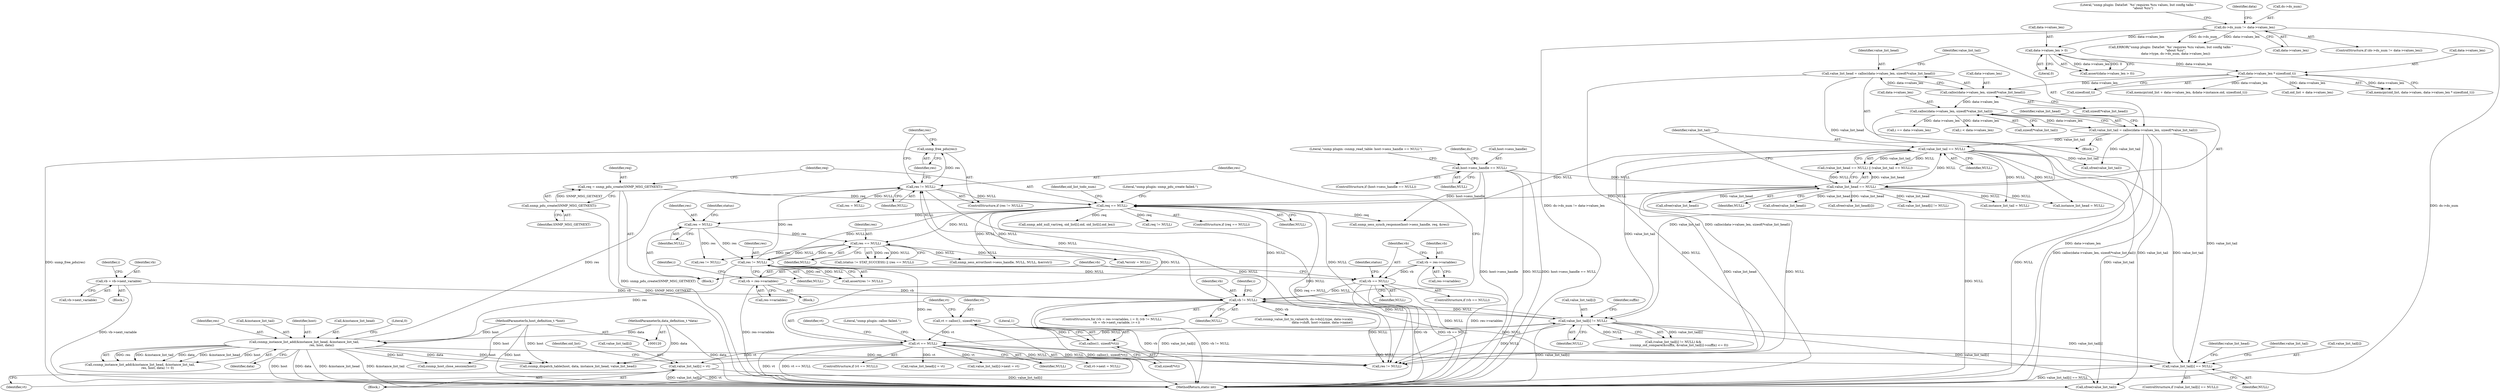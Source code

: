 digraph "0_collectd_d16c24542b2f96a194d43a73c2e5778822b9cb47@API" {
"1000796" [label="(Call,snmp_free_pdu(res))"];
"1000793" [label="(Call,res != NULL)"];
"1000583" [label="(Call,csnmp_instance_list_add(&instance_list_head, &instance_list_tail,\n                                    res, host, data))"];
"1000451" [label="(Call,res != NULL)"];
"1000377" [label="(Call,res = NULL)"];
"1000322" [label="(Call,req == NULL)"];
"1000317" [label="(Call,req = snmp_pdu_create(SNMP_MSG_GETNEXT))"];
"1000319" [label="(Call,snmp_pdu_create(SNMP_MSG_GETNEXT))"];
"1000652" [label="(Call,value_list_tail[i] != NULL)"];
"1000289" [label="(Call,value_list_tail == NULL)"];
"1000275" [label="(Call,value_list_tail = calloc(data->values_len, sizeof(*value_list_tail)))"];
"1000277" [label="(Call,calloc(data->values_len, sizeof(*value_list_tail)))"];
"1000268" [label="(Call,calloc(data->values_len, sizeof(*value_list_head)))"];
"1000219" [label="(Call,data->values_len * sizeof(oid_t))"];
"1000209" [label="(Call,data->values_len > 0)"];
"1000186" [label="(Call,ds->ds_num != data->values_len)"];
"1000286" [label="(Call,value_list_head == NULL)"];
"1000266" [label="(Call,value_list_head = calloc(data->values_len, sizeof(*value_list_head)))"];
"1000156" [label="(Call,host->sess_handle == NULL)"];
"1000763" [label="(Call,value_list_tail[i] = vt)"];
"1000692" [label="(Call,vt == NULL)"];
"1000684" [label="(Call,vt = calloc(1, sizeof(*vt)))"];
"1000686" [label="(Call,calloc(1, sizeof(*vt)))"];
"1000489" [label="(Call,vb != NULL)"];
"1000493" [label="(Call,vb = vb->next_variable)"];
"1000481" [label="(Call,vb = res->variables)"];
"1000470" [label="(Call,vb == NULL)"];
"1000464" [label="(Call,vb = res->variables)"];
"1000745" [label="(Call,value_list_tail[i] == NULL)"];
"1000394" [label="(Call,res == NULL)"];
"1000121" [label="(MethodParameterIn,host_definition_t *host)"];
"1000122" [label="(MethodParameterIn,data_definition_t *data)"];
"1000471" [label="(Identifier,vb)"];
"1000739" [label="(Call,vt->next = NULL)"];
"1000465" [label="(Identifier,vb)"];
"1000475" [label="(Identifier,status)"];
"1000334" [label="(Identifier,oid_list_todo_num)"];
"1000582" [label="(Call,csnmp_instance_list_add(&instance_list_head, &instance_list_tail,\n                                    res, host, data) != 0)"];
"1000157" [label="(Call,host->sess_handle)"];
"1000354" [label="(Call,snmp_add_null_var(req, oid_list[i].oid, oid_list[i].oid_len))"];
"1000583" [label="(Call,csnmp_instance_list_add(&instance_list_head, &instance_list_tail,\n                                    res, host, data))"];
"1000798" [label="(Call,res = NULL)"];
"1000480" [label="(Block,)"];
"1000802" [label="(Call,res != NULL)"];
"1000213" [label="(Literal,0)"];
"1000194" [label="(Call,ERROR(\"snmp plugin: DataSet `%s' requires %zu values, but config talks \"\n          \"about %zu\",\n          data->type, ds->ds_num, data->values_len))"];
"1000692" [label="(Call,vt == NULL)"];
"1000799" [label="(Identifier,res)"];
"1000792" [label="(ControlStructure,if (res != NULL))"];
"1000767" [label="(Identifier,vt)"];
"1000464" [label="(Call,vb = res->variables)"];
"1000492" [label="(Block,)"];
"1000504" [label="(Identifier,i)"];
"1000745" [label="(Call,value_list_tail[i] == NULL)"];
"1000797" [label="(Identifier,res)"];
"1000470" [label="(Call,vb == NULL)"];
"1000495" [label="(Call,vb->next_variable)"];
"1000163" [label="(Literal,\"snmp plugin: csnmp_read_table: host->sess_handle == NULL\")"];
"1000390" [label="(Call,(status != STAT_SUCCESS) || (res == NULL))"];
"1000195" [label="(Literal,\"snmp plugin: DataSet `%s' requires %zu values, but config talks \"\n          \"about %zu\")"];
"1000686" [label="(Call,calloc(1, sizeof(*vt)))"];
"1000604" [label="(Block,)"];
"1000122" [label="(MethodParameterIn,data_definition_t *data)"];
"1000793" [label="(Call,res != NULL)"];
"1000691" [label="(ControlStructure,if (vt == NULL))"];
"1000156" [label="(Call,host->sess_handle == NULL)"];
"1000269" [label="(Call,data->values_len)"];
"1000276" [label="(Identifier,value_list_tail)"];
"1000268" [label="(Call,calloc(data->values_len, sizeof(*value_list_head)))"];
"1000377" [label="(Call,res = NULL)"];
"1000591" [label="(Literal,0)"];
"1000744" [label="(ControlStructure,if (value_list_tail[i] == NULL))"];
"1000295" [label="(Call,sfree(value_list_head))"];
"1000155" [label="(ControlStructure,if (host->sess_handle == NULL))"];
"1000823" [label="(Call,csnmp_dispatch_table(host, data, instance_list_head, value_list_head))"];
"1000880" [label="(Call,sfree(value_list_head))"];
"1000483" [label="(Call,res->variables)"];
"1000493" [label="(Call,vb = vb->next_variable)"];
"1000402" [label="(Call,snmp_sess_error(host->sess_handle, NULL, NULL, &errstr))"];
"1000223" [label="(Call,sizeof(oid_t))"];
"1000396" [label="(Identifier,NULL)"];
"1000811" [label="(Call,req != NULL)"];
"1000291" [label="(Identifier,NULL)"];
"1000588" [label="(Identifier,res)"];
"1000707" [label="(Call,csnmp_value_list_to_value(vb, ds->ds[i].type, data->scale,\n                                      data->shift, host->name, data->name))"];
"1000660" [label="(Identifier,suffix)"];
"1000440" [label="(Call,csnmp_host_close_session(host))"];
"1000586" [label="(Call,&instance_list_tail)"];
"1000382" [label="(Call,snmp_sess_synch_response(host->sess_handle, req, &res))"];
"1000277" [label="(Call,calloc(data->values_len, sizeof(*value_list_tail)))"];
"1000235" [label="(Call,memcpy(oid_list + data->values_len, &data->instance.oid, sizeof(oid_t)))"];
"1000287" [label="(Identifier,value_list_head)"];
"1000305" [label="(Call,instance_list_tail = NULL)"];
"1000489" [label="(Call,vb != NULL)"];
"1000481" [label="(Call,vb = res->variables)"];
"1000651" [label="(Call,(value_list_tail[i] != NULL) &&\n            (csnmp_oid_compare(&suffix, &value_list_tail[i]->suffix) <= 0))"];
"1000482" [label="(Identifier,vb)"];
"1000395" [label="(Identifier,res)"];
"1000684" [label="(Call,vt = calloc(1, sizeof(*vt)))"];
"1000499" [label="(Identifier,i)"];
"1000652" [label="(Call,value_list_tail[i] != NULL)"];
"1000752" [label="(Identifier,value_list_head)"];
"1000693" [label="(Identifier,vt)"];
"1000469" [label="(ControlStructure,if (vb == NULL))"];
"1000220" [label="(Call,data->values_len)"];
"1000453" [label="(Identifier,NULL)"];
"1000750" [label="(Call,value_list_head[i] = vt)"];
"1000794" [label="(Identifier,res)"];
"1000759" [label="(Identifier,value_list_tail)"];
"1000289" [label="(Call,value_list_tail == NULL)"];
"1000320" [label="(Identifier,SNMP_MSG_GETNEXT)"];
"1000487" [label="(Identifier,i)"];
"1000302" [label="(Call,instance_list_head = NULL)"];
"1000653" [label="(Call,value_list_tail[i])"];
"1000290" [label="(Identifier,value_list_tail)"];
"1000236" [label="(Call,oid_list + data->values_len)"];
"1000286" [label="(Call,value_list_head == NULL)"];
"1000267" [label="(Identifier,value_list_head)"];
"1000490" [label="(Identifier,vb)"];
"1000795" [label="(Identifier,NULL)"];
"1000451" [label="(Call,res != NULL)"];
"1000886" [label="(MethodReturn,static int)"];
"1000210" [label="(Call,data->values_len)"];
"1000450" [label="(Call,assert(res != NULL))"];
"1000123" [label="(Block,)"];
"1000523" [label="(Call,i == data->values_len)"];
"1000219" [label="(Call,data->values_len * sizeof(oid_t))"];
"1000399" [label="(Call,*errstr = NULL)"];
"1000589" [label="(Identifier,host)"];
"1000427" [label="(Call,res != NULL)"];
"1000297" [label="(Call,sfree(value_list_tail))"];
"1000590" [label="(Identifier,data)"];
"1000285" [label="(Call,(value_list_head == NULL) || (value_list_tail == NULL))"];
"1000705" [label="(Identifier,vt)"];
"1000160" [label="(Identifier,NULL)"];
"1000315" [label="(Block,)"];
"1000871" [label="(Call,sfree(value_list_head[i]))"];
"1000656" [label="(Identifier,NULL)"];
"1000208" [label="(Call,assert(data->values_len > 0))"];
"1000479" [label="(ControlStructure,for (vb = res->variables, i = 0; (vb != NULL);\n         vb = vb->next_variable, i++))"];
"1000756" [label="(Call,value_list_tail[i]->next = vt)"];
"1000394" [label="(Call,res == NULL)"];
"1000381" [label="(Identifier,status)"];
"1000211" [label="(Identifier,data)"];
"1000209" [label="(Call,data->values_len > 0)"];
"1000466" [label="(Call,res->variables)"];
"1000317" [label="(Call,req = snmp_pdu_create(SNMP_MSG_GETNEXT))"];
"1000697" [label="(Literal,\"snmp plugin: calloc failed.\")"];
"1000321" [label="(ControlStructure,if (req == NULL))"];
"1000121" [label="(MethodParameterIn,host_definition_t *host)"];
"1000494" [label="(Identifier,vb)"];
"1000584" [label="(Call,&instance_list_head)"];
"1000378" [label="(Identifier,res)"];
"1000275" [label="(Call,value_list_tail = calloc(data->values_len, sizeof(*value_list_tail)))"];
"1000186" [label="(Call,ds->ds_num != data->values_len)"];
"1000857" [label="(Call,value_list_head[i] != NULL)"];
"1000771" [label="(Identifier,oid_list)"];
"1000327" [label="(Literal,\"snmp plugin: snmp_pdu_create failed.\")"];
"1000190" [label="(Call,data->values_len)"];
"1000687" [label="(Literal,1)"];
"1000278" [label="(Call,data->values_len)"];
"1000318" [label="(Identifier,req)"];
"1000319" [label="(Call,snmp_pdu_create(SNMP_MSG_GETNEXT))"];
"1000324" [label="(Identifier,NULL)"];
"1000323" [label="(Identifier,req)"];
"1000379" [label="(Identifier,NULL)"];
"1000185" [label="(ControlStructure,if (ds->ds_num != data->values_len))"];
"1000688" [label="(Call,sizeof(*vt))"];
"1000746" [label="(Call,value_list_tail[i])"];
"1000491" [label="(Identifier,NULL)"];
"1000322" [label="(Call,req == NULL)"];
"1000685" [label="(Identifier,vt)"];
"1000749" [label="(Identifier,NULL)"];
"1000764" [label="(Call,value_list_tail[i])"];
"1000882" [label="(Call,sfree(value_list_tail))"];
"1000288" [label="(Identifier,NULL)"];
"1000763" [label="(Call,value_list_tail[i] = vt)"];
"1000168" [label="(Identifier,ds)"];
"1000848" [label="(Call,i < data->values_len)"];
"1000694" [label="(Identifier,NULL)"];
"1000272" [label="(Call,sizeof(*value_list_head))"];
"1000472" [label="(Identifier,NULL)"];
"1000266" [label="(Call,value_list_head = calloc(data->values_len, sizeof(*value_list_head)))"];
"1000796" [label="(Call,snmp_free_pdu(res))"];
"1000452" [label="(Identifier,res)"];
"1000214" [label="(Call,memcpy(oid_list, data->values, data->values_len * sizeof(oid_t)))"];
"1000187" [label="(Call,ds->ds_num)"];
"1000281" [label="(Call,sizeof(*value_list_tail))"];
"1000796" -> "1000792"  [label="AST: "];
"1000796" -> "1000797"  [label="CFG: "];
"1000797" -> "1000796"  [label="AST: "];
"1000799" -> "1000796"  [label="CFG: "];
"1000796" -> "1000886"  [label="DDG: snmp_free_pdu(res)"];
"1000793" -> "1000796"  [label="DDG: res"];
"1000793" -> "1000792"  [label="AST: "];
"1000793" -> "1000795"  [label="CFG: "];
"1000794" -> "1000793"  [label="AST: "];
"1000795" -> "1000793"  [label="AST: "];
"1000797" -> "1000793"  [label="CFG: "];
"1000799" -> "1000793"  [label="CFG: "];
"1000793" -> "1000322"  [label="DDG: NULL"];
"1000583" -> "1000793"  [label="DDG: res"];
"1000451" -> "1000793"  [label="DDG: res"];
"1000489" -> "1000793"  [label="DDG: NULL"];
"1000692" -> "1000793"  [label="DDG: NULL"];
"1000793" -> "1000798"  [label="DDG: NULL"];
"1000793" -> "1000802"  [label="DDG: NULL"];
"1000583" -> "1000582"  [label="AST: "];
"1000583" -> "1000590"  [label="CFG: "];
"1000584" -> "1000583"  [label="AST: "];
"1000586" -> "1000583"  [label="AST: "];
"1000588" -> "1000583"  [label="AST: "];
"1000589" -> "1000583"  [label="AST: "];
"1000590" -> "1000583"  [label="AST: "];
"1000591" -> "1000583"  [label="CFG: "];
"1000583" -> "1000886"  [label="DDG: host"];
"1000583" -> "1000886"  [label="DDG: data"];
"1000583" -> "1000886"  [label="DDG: &instance_list_head"];
"1000583" -> "1000886"  [label="DDG: &instance_list_tail"];
"1000583" -> "1000440"  [label="DDG: host"];
"1000583" -> "1000582"  [label="DDG: res"];
"1000583" -> "1000582"  [label="DDG: &instance_list_tail"];
"1000583" -> "1000582"  [label="DDG: data"];
"1000583" -> "1000582"  [label="DDG: &instance_list_head"];
"1000583" -> "1000582"  [label="DDG: host"];
"1000451" -> "1000583"  [label="DDG: res"];
"1000121" -> "1000583"  [label="DDG: host"];
"1000122" -> "1000583"  [label="DDG: data"];
"1000583" -> "1000802"  [label="DDG: res"];
"1000583" -> "1000823"  [label="DDG: host"];
"1000583" -> "1000823"  [label="DDG: data"];
"1000451" -> "1000450"  [label="AST: "];
"1000451" -> "1000453"  [label="CFG: "];
"1000452" -> "1000451"  [label="AST: "];
"1000453" -> "1000451"  [label="AST: "];
"1000450" -> "1000451"  [label="CFG: "];
"1000451" -> "1000450"  [label="DDG: res"];
"1000451" -> "1000450"  [label="DDG: NULL"];
"1000377" -> "1000451"  [label="DDG: res"];
"1000394" -> "1000451"  [label="DDG: res"];
"1000394" -> "1000451"  [label="DDG: NULL"];
"1000322" -> "1000451"  [label="DDG: NULL"];
"1000451" -> "1000470"  [label="DDG: NULL"];
"1000451" -> "1000802"  [label="DDG: res"];
"1000377" -> "1000315"  [label="AST: "];
"1000377" -> "1000379"  [label="CFG: "];
"1000378" -> "1000377"  [label="AST: "];
"1000379" -> "1000377"  [label="AST: "];
"1000381" -> "1000377"  [label="CFG: "];
"1000322" -> "1000377"  [label="DDG: NULL"];
"1000377" -> "1000394"  [label="DDG: res"];
"1000377" -> "1000427"  [label="DDG: res"];
"1000322" -> "1000321"  [label="AST: "];
"1000322" -> "1000324"  [label="CFG: "];
"1000323" -> "1000322"  [label="AST: "];
"1000324" -> "1000322"  [label="AST: "];
"1000327" -> "1000322"  [label="CFG: "];
"1000334" -> "1000322"  [label="CFG: "];
"1000322" -> "1000886"  [label="DDG: req == NULL"];
"1000317" -> "1000322"  [label="DDG: req"];
"1000652" -> "1000322"  [label="DDG: NULL"];
"1000489" -> "1000322"  [label="DDG: NULL"];
"1000289" -> "1000322"  [label="DDG: NULL"];
"1000286" -> "1000322"  [label="DDG: NULL"];
"1000322" -> "1000354"  [label="DDG: req"];
"1000322" -> "1000382"  [label="DDG: req"];
"1000322" -> "1000394"  [label="DDG: NULL"];
"1000322" -> "1000399"  [label="DDG: NULL"];
"1000322" -> "1000402"  [label="DDG: NULL"];
"1000322" -> "1000802"  [label="DDG: NULL"];
"1000322" -> "1000811"  [label="DDG: req"];
"1000317" -> "1000315"  [label="AST: "];
"1000317" -> "1000319"  [label="CFG: "];
"1000318" -> "1000317"  [label="AST: "];
"1000319" -> "1000317"  [label="AST: "];
"1000323" -> "1000317"  [label="CFG: "];
"1000317" -> "1000886"  [label="DDG: snmp_pdu_create(SNMP_MSG_GETNEXT)"];
"1000319" -> "1000317"  [label="DDG: SNMP_MSG_GETNEXT"];
"1000319" -> "1000320"  [label="CFG: "];
"1000320" -> "1000319"  [label="AST: "];
"1000319" -> "1000886"  [label="DDG: SNMP_MSG_GETNEXT"];
"1000652" -> "1000651"  [label="AST: "];
"1000652" -> "1000656"  [label="CFG: "];
"1000653" -> "1000652"  [label="AST: "];
"1000656" -> "1000652"  [label="AST: "];
"1000660" -> "1000652"  [label="CFG: "];
"1000651" -> "1000652"  [label="CFG: "];
"1000652" -> "1000886"  [label="DDG: value_list_tail[i]"];
"1000652" -> "1000489"  [label="DDG: NULL"];
"1000652" -> "1000651"  [label="DDG: value_list_tail[i]"];
"1000652" -> "1000651"  [label="DDG: NULL"];
"1000289" -> "1000652"  [label="DDG: value_list_tail"];
"1000275" -> "1000652"  [label="DDG: value_list_tail"];
"1000763" -> "1000652"  [label="DDG: value_list_tail[i]"];
"1000489" -> "1000652"  [label="DDG: NULL"];
"1000652" -> "1000692"  [label="DDG: NULL"];
"1000652" -> "1000745"  [label="DDG: value_list_tail[i]"];
"1000652" -> "1000802"  [label="DDG: NULL"];
"1000652" -> "1000882"  [label="DDG: value_list_tail[i]"];
"1000289" -> "1000285"  [label="AST: "];
"1000289" -> "1000291"  [label="CFG: "];
"1000290" -> "1000289"  [label="AST: "];
"1000291" -> "1000289"  [label="AST: "];
"1000285" -> "1000289"  [label="CFG: "];
"1000289" -> "1000886"  [label="DDG: NULL"];
"1000289" -> "1000285"  [label="DDG: value_list_tail"];
"1000289" -> "1000285"  [label="DDG: NULL"];
"1000275" -> "1000289"  [label="DDG: value_list_tail"];
"1000286" -> "1000289"  [label="DDG: NULL"];
"1000289" -> "1000297"  [label="DDG: value_list_tail"];
"1000289" -> "1000302"  [label="DDG: NULL"];
"1000289" -> "1000305"  [label="DDG: NULL"];
"1000289" -> "1000745"  [label="DDG: value_list_tail"];
"1000289" -> "1000802"  [label="DDG: NULL"];
"1000289" -> "1000882"  [label="DDG: value_list_tail"];
"1000275" -> "1000123"  [label="AST: "];
"1000275" -> "1000277"  [label="CFG: "];
"1000276" -> "1000275"  [label="AST: "];
"1000277" -> "1000275"  [label="AST: "];
"1000287" -> "1000275"  [label="CFG: "];
"1000275" -> "1000886"  [label="DDG: calloc(data->values_len, sizeof(*value_list_tail))"];
"1000277" -> "1000275"  [label="DDG: data->values_len"];
"1000275" -> "1000297"  [label="DDG: value_list_tail"];
"1000275" -> "1000745"  [label="DDG: value_list_tail"];
"1000275" -> "1000882"  [label="DDG: value_list_tail"];
"1000277" -> "1000281"  [label="CFG: "];
"1000278" -> "1000277"  [label="AST: "];
"1000281" -> "1000277"  [label="AST: "];
"1000277" -> "1000886"  [label="DDG: data->values_len"];
"1000268" -> "1000277"  [label="DDG: data->values_len"];
"1000277" -> "1000523"  [label="DDG: data->values_len"];
"1000277" -> "1000848"  [label="DDG: data->values_len"];
"1000268" -> "1000266"  [label="AST: "];
"1000268" -> "1000272"  [label="CFG: "];
"1000269" -> "1000268"  [label="AST: "];
"1000272" -> "1000268"  [label="AST: "];
"1000266" -> "1000268"  [label="CFG: "];
"1000268" -> "1000266"  [label="DDG: data->values_len"];
"1000219" -> "1000268"  [label="DDG: data->values_len"];
"1000219" -> "1000214"  [label="AST: "];
"1000219" -> "1000223"  [label="CFG: "];
"1000220" -> "1000219"  [label="AST: "];
"1000223" -> "1000219"  [label="AST: "];
"1000214" -> "1000219"  [label="CFG: "];
"1000219" -> "1000214"  [label="DDG: data->values_len"];
"1000209" -> "1000219"  [label="DDG: data->values_len"];
"1000219" -> "1000235"  [label="DDG: data->values_len"];
"1000219" -> "1000236"  [label="DDG: data->values_len"];
"1000209" -> "1000208"  [label="AST: "];
"1000209" -> "1000213"  [label="CFG: "];
"1000210" -> "1000209"  [label="AST: "];
"1000213" -> "1000209"  [label="AST: "];
"1000208" -> "1000209"  [label="CFG: "];
"1000209" -> "1000208"  [label="DDG: data->values_len"];
"1000209" -> "1000208"  [label="DDG: 0"];
"1000186" -> "1000209"  [label="DDG: data->values_len"];
"1000186" -> "1000185"  [label="AST: "];
"1000186" -> "1000190"  [label="CFG: "];
"1000187" -> "1000186"  [label="AST: "];
"1000190" -> "1000186"  [label="AST: "];
"1000195" -> "1000186"  [label="CFG: "];
"1000211" -> "1000186"  [label="CFG: "];
"1000186" -> "1000886"  [label="DDG: ds->ds_num != data->values_len"];
"1000186" -> "1000886"  [label="DDG: ds->ds_num"];
"1000186" -> "1000194"  [label="DDG: ds->ds_num"];
"1000186" -> "1000194"  [label="DDG: data->values_len"];
"1000286" -> "1000285"  [label="AST: "];
"1000286" -> "1000288"  [label="CFG: "];
"1000287" -> "1000286"  [label="AST: "];
"1000288" -> "1000286"  [label="AST: "];
"1000290" -> "1000286"  [label="CFG: "];
"1000285" -> "1000286"  [label="CFG: "];
"1000286" -> "1000886"  [label="DDG: NULL"];
"1000286" -> "1000285"  [label="DDG: value_list_head"];
"1000286" -> "1000285"  [label="DDG: NULL"];
"1000266" -> "1000286"  [label="DDG: value_list_head"];
"1000156" -> "1000286"  [label="DDG: NULL"];
"1000286" -> "1000295"  [label="DDG: value_list_head"];
"1000286" -> "1000302"  [label="DDG: NULL"];
"1000286" -> "1000305"  [label="DDG: NULL"];
"1000286" -> "1000802"  [label="DDG: NULL"];
"1000286" -> "1000823"  [label="DDG: value_list_head"];
"1000286" -> "1000857"  [label="DDG: value_list_head"];
"1000286" -> "1000871"  [label="DDG: value_list_head"];
"1000286" -> "1000880"  [label="DDG: value_list_head"];
"1000266" -> "1000123"  [label="AST: "];
"1000267" -> "1000266"  [label="AST: "];
"1000276" -> "1000266"  [label="CFG: "];
"1000266" -> "1000886"  [label="DDG: calloc(data->values_len, sizeof(*value_list_head))"];
"1000156" -> "1000155"  [label="AST: "];
"1000156" -> "1000160"  [label="CFG: "];
"1000157" -> "1000156"  [label="AST: "];
"1000160" -> "1000156"  [label="AST: "];
"1000163" -> "1000156"  [label="CFG: "];
"1000168" -> "1000156"  [label="CFG: "];
"1000156" -> "1000886"  [label="DDG: host->sess_handle"];
"1000156" -> "1000886"  [label="DDG: NULL"];
"1000156" -> "1000886"  [label="DDG: host->sess_handle == NULL"];
"1000156" -> "1000382"  [label="DDG: host->sess_handle"];
"1000763" -> "1000604"  [label="AST: "];
"1000763" -> "1000767"  [label="CFG: "];
"1000764" -> "1000763"  [label="AST: "];
"1000767" -> "1000763"  [label="AST: "];
"1000771" -> "1000763"  [label="CFG: "];
"1000763" -> "1000886"  [label="DDG: vt"];
"1000763" -> "1000886"  [label="DDG: value_list_tail[i]"];
"1000692" -> "1000763"  [label="DDG: vt"];
"1000763" -> "1000882"  [label="DDG: value_list_tail[i]"];
"1000692" -> "1000691"  [label="AST: "];
"1000692" -> "1000694"  [label="CFG: "];
"1000693" -> "1000692"  [label="AST: "];
"1000694" -> "1000692"  [label="AST: "];
"1000697" -> "1000692"  [label="CFG: "];
"1000705" -> "1000692"  [label="CFG: "];
"1000692" -> "1000886"  [label="DDG: vt"];
"1000692" -> "1000886"  [label="DDG: vt == NULL"];
"1000684" -> "1000692"  [label="DDG: vt"];
"1000692" -> "1000739"  [label="DDG: NULL"];
"1000692" -> "1000745"  [label="DDG: NULL"];
"1000692" -> "1000750"  [label="DDG: vt"];
"1000692" -> "1000756"  [label="DDG: vt"];
"1000692" -> "1000802"  [label="DDG: NULL"];
"1000684" -> "1000604"  [label="AST: "];
"1000684" -> "1000686"  [label="CFG: "];
"1000685" -> "1000684"  [label="AST: "];
"1000686" -> "1000684"  [label="AST: "];
"1000693" -> "1000684"  [label="CFG: "];
"1000684" -> "1000886"  [label="DDG: calloc(1, sizeof(*vt))"];
"1000686" -> "1000684"  [label="DDG: 1"];
"1000686" -> "1000688"  [label="CFG: "];
"1000687" -> "1000686"  [label="AST: "];
"1000688" -> "1000686"  [label="AST: "];
"1000489" -> "1000479"  [label="AST: "];
"1000489" -> "1000491"  [label="CFG: "];
"1000490" -> "1000489"  [label="AST: "];
"1000491" -> "1000489"  [label="AST: "];
"1000504" -> "1000489"  [label="CFG: "];
"1000794" -> "1000489"  [label="CFG: "];
"1000489" -> "1000886"  [label="DDG: vb != NULL"];
"1000489" -> "1000886"  [label="DDG: vb"];
"1000493" -> "1000489"  [label="DDG: vb"];
"1000481" -> "1000489"  [label="DDG: vb"];
"1000470" -> "1000489"  [label="DDG: NULL"];
"1000745" -> "1000489"  [label="DDG: NULL"];
"1000489" -> "1000707"  [label="DDG: vb"];
"1000489" -> "1000802"  [label="DDG: NULL"];
"1000493" -> "1000492"  [label="AST: "];
"1000493" -> "1000495"  [label="CFG: "];
"1000494" -> "1000493"  [label="AST: "];
"1000495" -> "1000493"  [label="AST: "];
"1000499" -> "1000493"  [label="CFG: "];
"1000493" -> "1000886"  [label="DDG: vb->next_variable"];
"1000481" -> "1000480"  [label="AST: "];
"1000481" -> "1000483"  [label="CFG: "];
"1000482" -> "1000481"  [label="AST: "];
"1000483" -> "1000481"  [label="AST: "];
"1000487" -> "1000481"  [label="CFG: "];
"1000481" -> "1000886"  [label="DDG: res->variables"];
"1000470" -> "1000469"  [label="AST: "];
"1000470" -> "1000472"  [label="CFG: "];
"1000471" -> "1000470"  [label="AST: "];
"1000472" -> "1000470"  [label="AST: "];
"1000475" -> "1000470"  [label="CFG: "];
"1000482" -> "1000470"  [label="CFG: "];
"1000470" -> "1000886"  [label="DDG: vb"];
"1000470" -> "1000886"  [label="DDG: vb == NULL"];
"1000464" -> "1000470"  [label="DDG: vb"];
"1000470" -> "1000802"  [label="DDG: NULL"];
"1000464" -> "1000315"  [label="AST: "];
"1000464" -> "1000466"  [label="CFG: "];
"1000465" -> "1000464"  [label="AST: "];
"1000466" -> "1000464"  [label="AST: "];
"1000471" -> "1000464"  [label="CFG: "];
"1000464" -> "1000886"  [label="DDG: res->variables"];
"1000745" -> "1000744"  [label="AST: "];
"1000745" -> "1000749"  [label="CFG: "];
"1000746" -> "1000745"  [label="AST: "];
"1000749" -> "1000745"  [label="AST: "];
"1000752" -> "1000745"  [label="CFG: "];
"1000759" -> "1000745"  [label="CFG: "];
"1000745" -> "1000886"  [label="DDG: value_list_tail[i] == NULL"];
"1000394" -> "1000390"  [label="AST: "];
"1000394" -> "1000396"  [label="CFG: "];
"1000395" -> "1000394"  [label="AST: "];
"1000396" -> "1000394"  [label="AST: "];
"1000390" -> "1000394"  [label="CFG: "];
"1000394" -> "1000390"  [label="DDG: res"];
"1000394" -> "1000390"  [label="DDG: NULL"];
"1000394" -> "1000399"  [label="DDG: NULL"];
"1000394" -> "1000402"  [label="DDG: NULL"];
"1000394" -> "1000427"  [label="DDG: res"];
"1000121" -> "1000120"  [label="AST: "];
"1000121" -> "1000886"  [label="DDG: host"];
"1000121" -> "1000440"  [label="DDG: host"];
"1000121" -> "1000823"  [label="DDG: host"];
"1000122" -> "1000120"  [label="AST: "];
"1000122" -> "1000886"  [label="DDG: data"];
"1000122" -> "1000823"  [label="DDG: data"];
}
